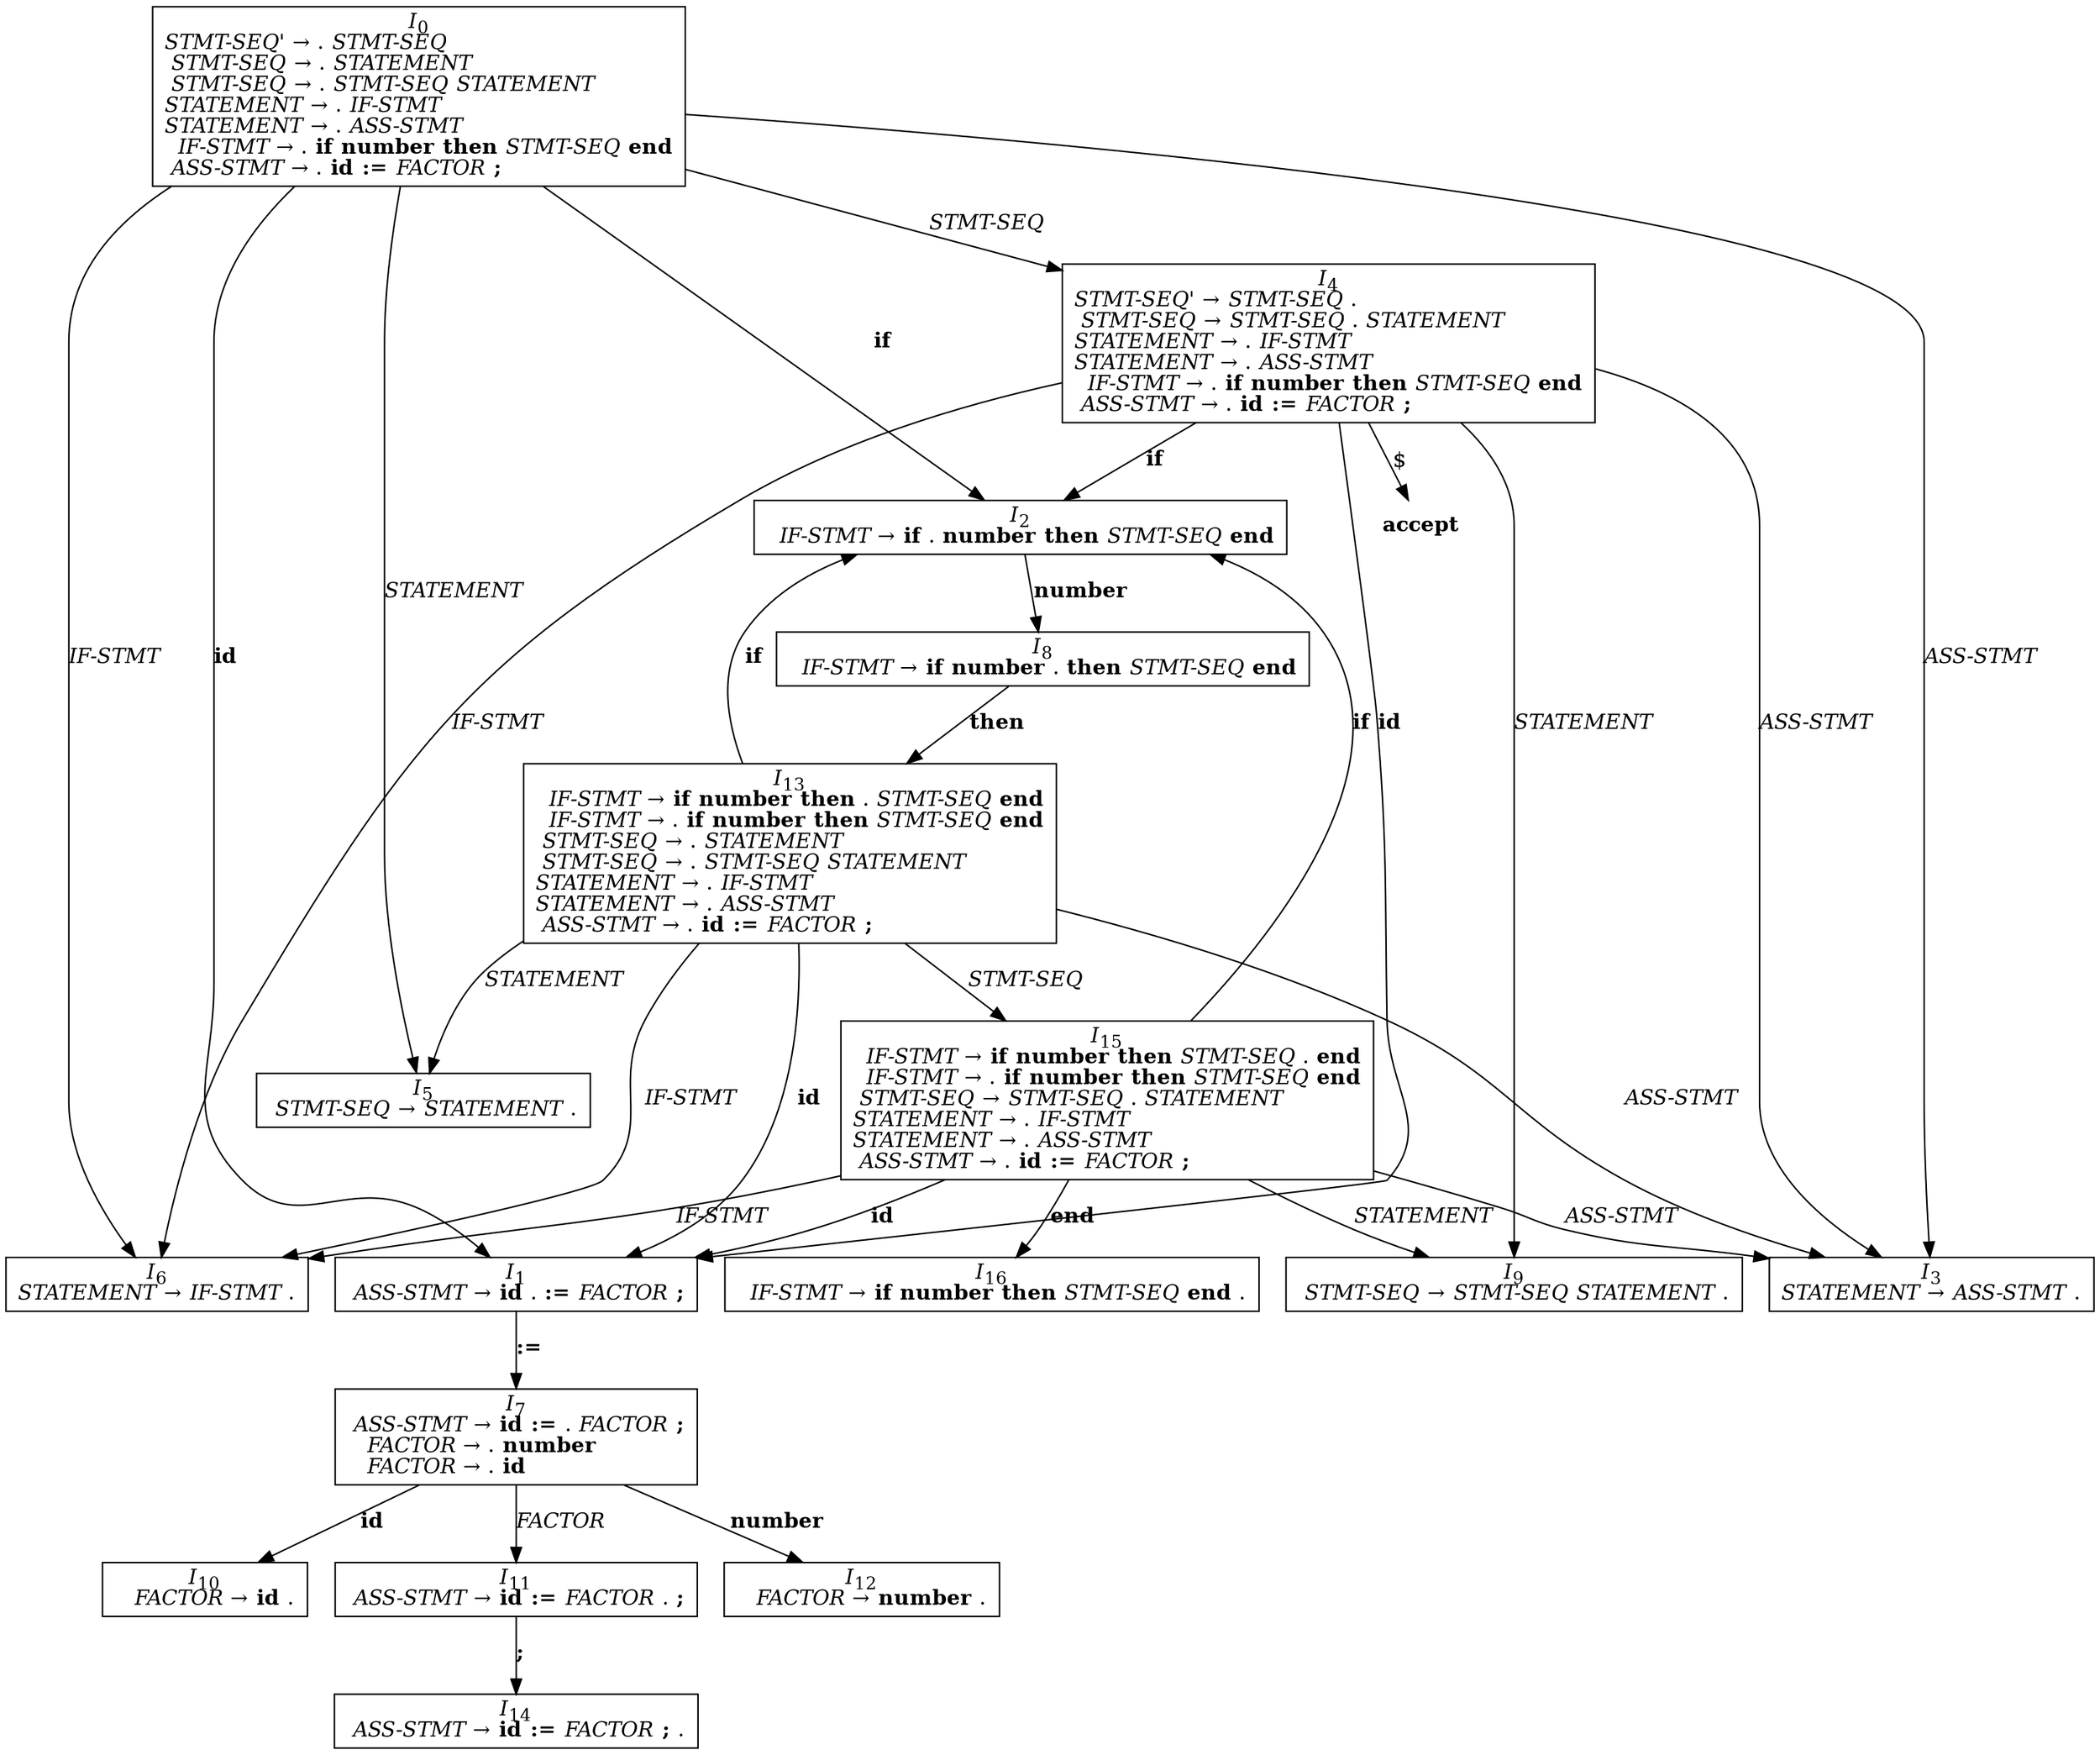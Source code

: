 digraph automaton {
	node [shape=record]
	I0 [label=<<I>I</I><SUB>0</SUB><BR/><I>STMT-SEQ'</I> &#8594; . <I>STMT-SEQ</I><BR ALIGN="LEFT"/><I> STMT-SEQ</I> &#8594; . <I>STATEMENT</I><BR ALIGN="LEFT"/><I> STMT-SEQ</I> &#8594; . <I>STMT-SEQ</I> <I>STATEMENT</I><BR ALIGN="LEFT"/><I>STATEMENT</I> &#8594; . <I>IF-STMT</I><BR ALIGN="LEFT"/><I>STATEMENT</I> &#8594; . <I>ASS-STMT</I><BR ALIGN="LEFT"/><I>  IF-STMT</I> &#8594; . <B>if</B> <B>number</B> <B>then</B> <I>STMT-SEQ</I> <B>end</B><BR ALIGN="LEFT"/><I> ASS-STMT</I> &#8594; . <B>id</B> <B>:=</B> <I>FACTOR</I> <B>;</B><BR ALIGN="LEFT"/>>]
	I1 [label=<<I>I</I><SUB>1</SUB><BR/><I> ASS-STMT</I> &#8594; <B>id</B> . <B>:=</B> <I>FACTOR</I> <B>;</B><BR ALIGN="LEFT"/>>]
	I2 [label=<<I>I</I><SUB>2</SUB><BR/><I>  IF-STMT</I> &#8594; <B>if</B> . <B>number</B> <B>then</B> <I>STMT-SEQ</I> <B>end</B><BR ALIGN="LEFT"/>>]
	I3 [label=<<I>I</I><SUB>3</SUB><BR/><I>STATEMENT</I> &#8594; <I>ASS-STMT</I> .<BR ALIGN="LEFT"/>>]
	I4 [label=<<I>I</I><SUB>4</SUB><BR/><I>STMT-SEQ'</I> &#8594; <I>STMT-SEQ</I> .<BR ALIGN="LEFT"/><I> STMT-SEQ</I> &#8594; <I>STMT-SEQ</I> . <I>STATEMENT</I><BR ALIGN="LEFT"/><I>STATEMENT</I> &#8594; . <I>IF-STMT</I><BR ALIGN="LEFT"/><I>STATEMENT</I> &#8594; . <I>ASS-STMT</I><BR ALIGN="LEFT"/><I>  IF-STMT</I> &#8594; . <B>if</B> <B>number</B> <B>then</B> <I>STMT-SEQ</I> <B>end</B><BR ALIGN="LEFT"/><I> ASS-STMT</I> &#8594; . <B>id</B> <B>:=</B> <I>FACTOR</I> <B>;</B><BR ALIGN="LEFT"/>>]
	I5 [label=<<I>I</I><SUB>5</SUB><BR/><I> STMT-SEQ</I> &#8594; <I>STATEMENT</I> .<BR ALIGN="LEFT"/>>]
	I6 [label=<<I>I</I><SUB>6</SUB><BR/><I>STATEMENT</I> &#8594; <I>IF-STMT</I> .<BR ALIGN="LEFT"/>>]
	I7 [label=<<I>I</I><SUB>7</SUB><BR/><I> ASS-STMT</I> &#8594; <B>id</B> <B>:=</B> . <I>FACTOR</I> <B>;</B><BR ALIGN="LEFT"/><I>   FACTOR</I> &#8594; . <B>number</B><BR ALIGN="LEFT"/><I>   FACTOR</I> &#8594; . <B>id</B><BR ALIGN="LEFT"/>>]
	I8 [label=<<I>I</I><SUB>8</SUB><BR/><I>  IF-STMT</I> &#8594; <B>if</B> <B>number</B> . <B>then</B> <I>STMT-SEQ</I> <B>end</B><BR ALIGN="LEFT"/>>]
	I9 [label=<<I>I</I><SUB>9</SUB><BR/><I> STMT-SEQ</I> &#8594; <I>STMT-SEQ</I> <I>STATEMENT</I> .<BR ALIGN="LEFT"/>>]
	I10 [label=<<I>I</I><SUB>10</SUB><BR/><I>   FACTOR</I> &#8594; <B>id</B> .<BR ALIGN="LEFT"/>>]
	I11 [label=<<I>I</I><SUB>11</SUB><BR/><I> ASS-STMT</I> &#8594; <B>id</B> <B>:=</B> <I>FACTOR</I> . <B>;</B><BR ALIGN="LEFT"/>>]
	I12 [label=<<I>I</I><SUB>12</SUB><BR/><I>   FACTOR</I> &#8594; <B>number</B> .<BR ALIGN="LEFT"/>>]
	I13 [label=<<I>I</I><SUB>13</SUB><BR/><I>  IF-STMT</I> &#8594; <B>if</B> <B>number</B> <B>then</B> . <I>STMT-SEQ</I> <B>end</B><BR ALIGN="LEFT"/><I>  IF-STMT</I> &#8594; . <B>if</B> <B>number</B> <B>then</B> <I>STMT-SEQ</I> <B>end</B><BR ALIGN="LEFT"/><I> STMT-SEQ</I> &#8594; . <I>STATEMENT</I><BR ALIGN="LEFT"/><I> STMT-SEQ</I> &#8594; . <I>STMT-SEQ</I> <I>STATEMENT</I><BR ALIGN="LEFT"/><I>STATEMENT</I> &#8594; . <I>IF-STMT</I><BR ALIGN="LEFT"/><I>STATEMENT</I> &#8594; . <I>ASS-STMT</I><BR ALIGN="LEFT"/><I> ASS-STMT</I> &#8594; . <B>id</B> <B>:=</B> <I>FACTOR</I> <B>;</B><BR ALIGN="LEFT"/>>]
	I14 [label=<<I>I</I><SUB>14</SUB><BR/><I> ASS-STMT</I> &#8594; <B>id</B> <B>:=</B> <I>FACTOR</I> <B>;</B> .<BR ALIGN="LEFT"/>>]
	I15 [label=<<I>I</I><SUB>15</SUB><BR/><I>  IF-STMT</I> &#8594; <B>if</B> <B>number</B> <B>then</B> <I>STMT-SEQ</I> . <B>end</B><BR ALIGN="LEFT"/><I>  IF-STMT</I> &#8594; . <B>if</B> <B>number</B> <B>then</B> <I>STMT-SEQ</I> <B>end</B><BR ALIGN="LEFT"/><I> STMT-SEQ</I> &#8594; <I>STMT-SEQ</I> . <I>STATEMENT</I><BR ALIGN="LEFT"/><I>STATEMENT</I> &#8594; . <I>IF-STMT</I><BR ALIGN="LEFT"/><I>STATEMENT</I> &#8594; . <I>ASS-STMT</I><BR ALIGN="LEFT"/><I> ASS-STMT</I> &#8594; . <B>id</B> <B>:=</B> <I>FACTOR</I> <B>;</B><BR ALIGN="LEFT"/>>]
	I16 [label=<<I>I</I><SUB>16</SUB><BR/><I>  IF-STMT</I> &#8594; <B>if</B> <B>number</B> <B>then</B> <I>STMT-SEQ</I> <B>end</B> .<BR ALIGN="LEFT"/>>]
	I0 -> I1 [label=<<B>id</B>>]
	I0 -> I2 [label=<<B>if</B>>]
	I0 -> I3 [label=<<I>ASS-STMT</I>>]
	I0 -> I4 [label=<<I>STMT-SEQ</I>>]
	I0 -> I5 [label=<<I>STATEMENT</I>>]
	I0 -> I6 [label=<<I>IF-STMT</I>>]
	I1 -> I7 [label=<<B>:=</B>>]
	I2 -> I8 [label=<<B>number</B>>]
	I4 -> I1 [label=<<B>id</B>>]
	I4 -> I2 [label=<<B>if</B>>]
	acc [label=<<B>accept</B>> shape=none]
	I4 -> acc [label="$"]
	I4 -> I3 [label=<<I>ASS-STMT</I>>]
	I4 -> I9 [label=<<I>STATEMENT</I>>]
	I4 -> I6 [label=<<I>IF-STMT</I>>]
	I7 -> I10 [label=<<B>id</B>>]
	I7 -> I12 [label=<<B>number</B>>]
	I7 -> I11 [label=<<I>FACTOR</I>>]
	I8 -> I13 [label=<<B>then</B>>]
	I11 -> I14 [label=<<B>;</B>>]
	I13 -> I1 [label=<<B>id</B>>]
	I13 -> I2 [label=<<B>if</B>>]
	I13 -> I3 [label=<<I>ASS-STMT</I>>]
	I13 -> I15 [label=<<I>STMT-SEQ</I>>]
	I13 -> I5 [label=<<I>STATEMENT</I>>]
	I13 -> I6 [label=<<I>IF-STMT</I>>]
	I15 -> I1 [label=<<B>id</B>>]
	I15 -> I2 [label=<<B>if</B>>]
	I15 -> I16 [label=<<B>end</B>>]
	I15 -> I3 [label=<<I>ASS-STMT</I>>]
	I15 -> I9 [label=<<I>STATEMENT</I>>]
	I15 -> I6 [label=<<I>IF-STMT</I>>]
}
